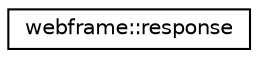 digraph "Graphical Class Hierarchy"
{
 // LATEX_PDF_SIZE
  edge [fontname="Helvetica",fontsize="10",labelfontname="Helvetica",labelfontsize="10"];
  node [fontname="Helvetica",fontsize="10",shape=record];
  rankdir="LR";
  Node0 [label="webframe::response",height=0.2,width=0.4,color="black", fillcolor="white", style="filled",URL="$d6/d7e/classwebframe_1_1response.html",tooltip="Type of the response."];
}
